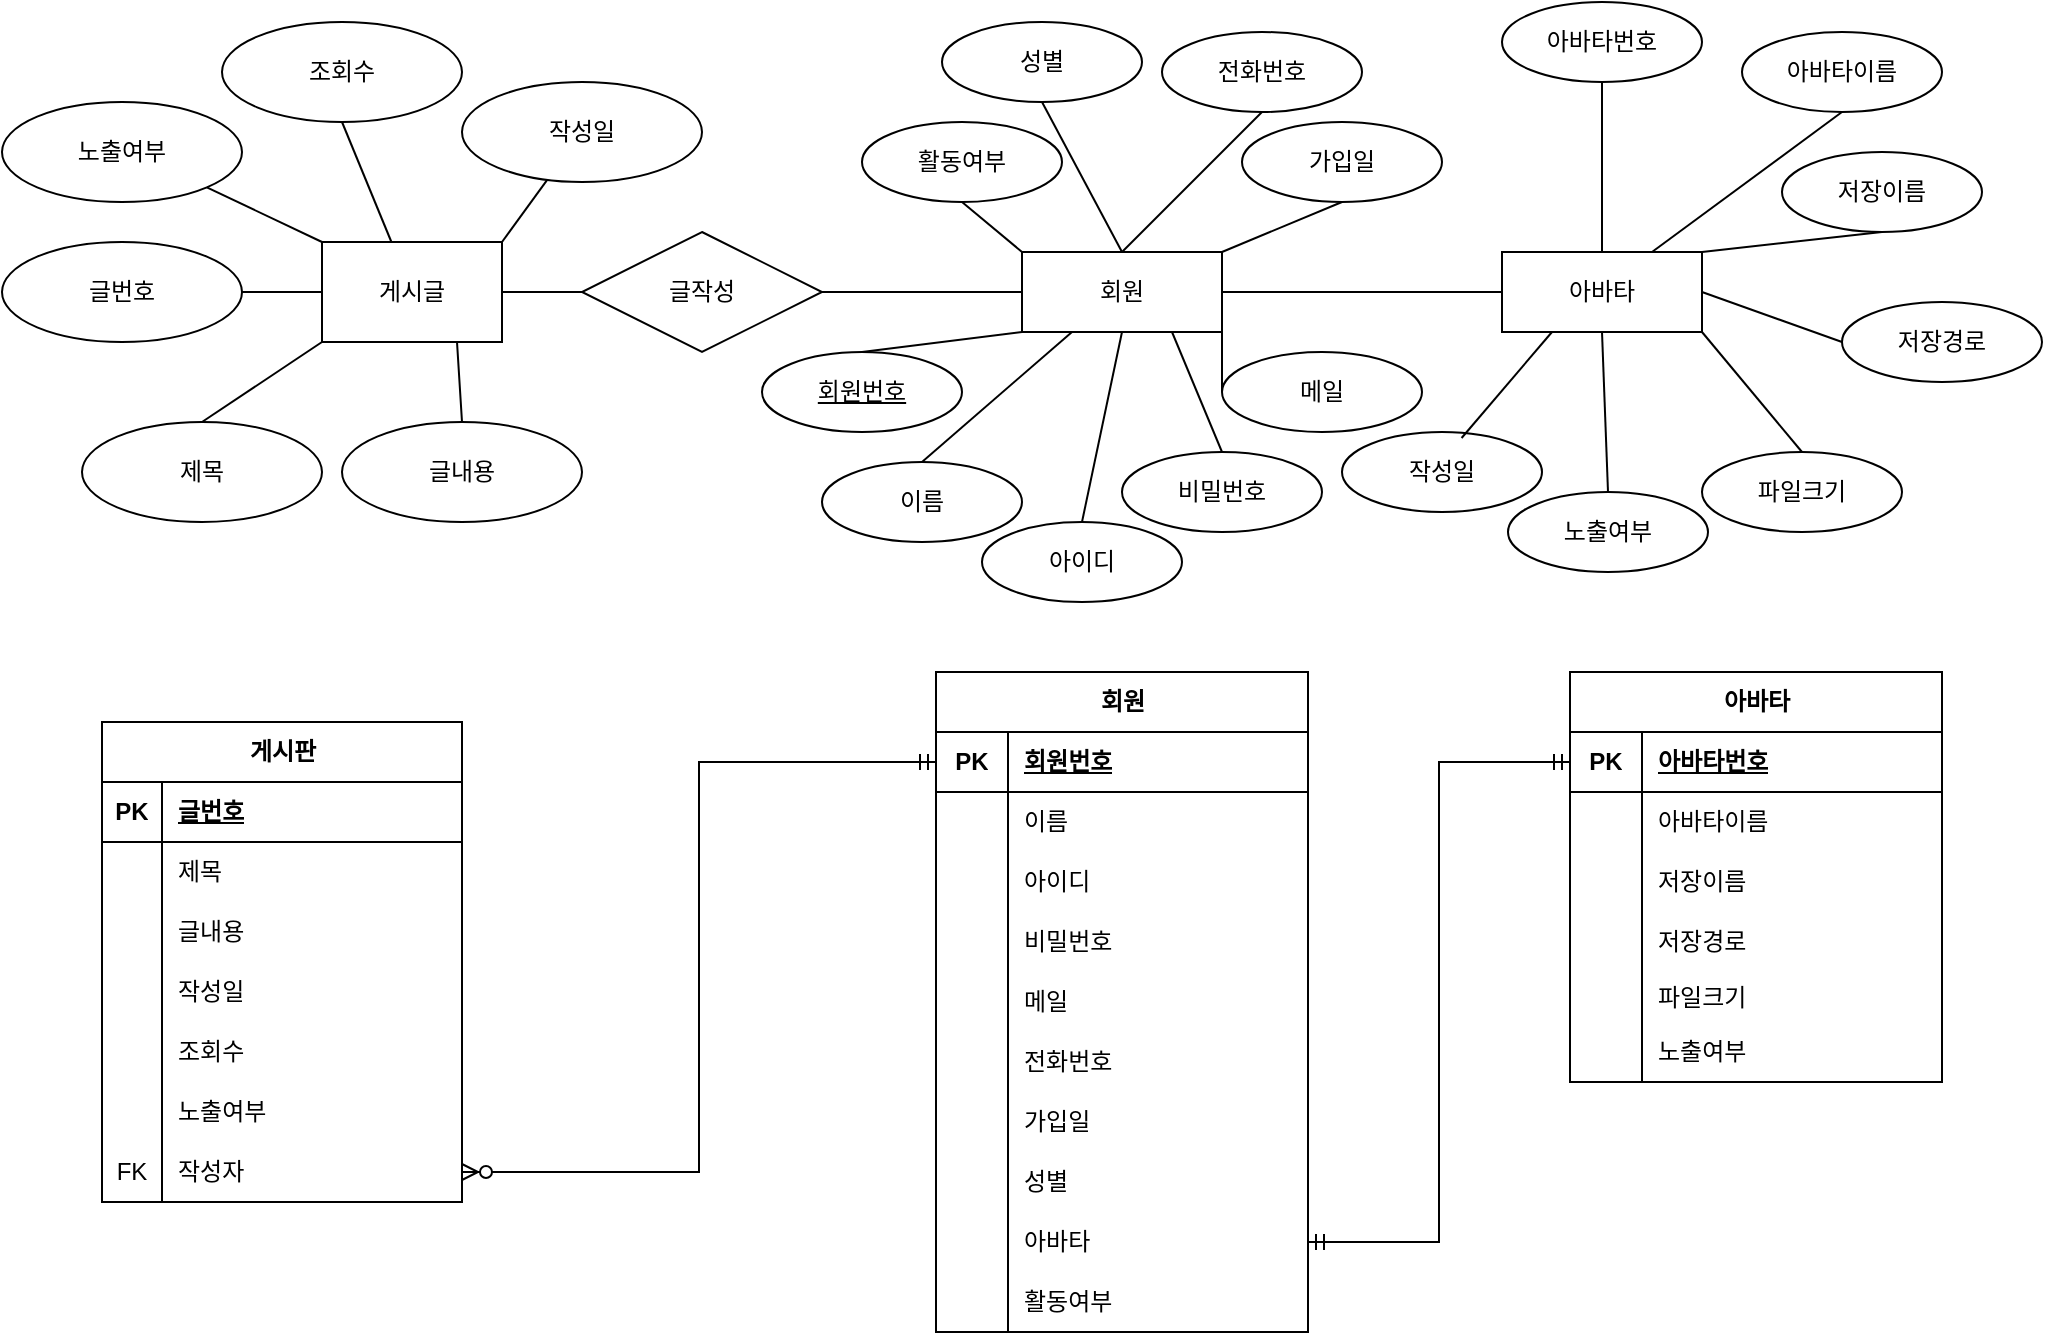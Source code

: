 <mxfile version="23.1.6" type="device">
  <diagram name="페이지-1" id="9c1DqdoFf3FLH81-kjmP">
    <mxGraphModel dx="836" dy="762" grid="1" gridSize="10" guides="1" tooltips="1" connect="1" arrows="1" fold="1" page="1" pageScale="1" pageWidth="1100" pageHeight="850" math="0" shadow="0">
      <root>
        <mxCell id="0" />
        <mxCell id="1" parent="0" />
        <mxCell id="C-pPuzgPL1uRPU92LG2Y-1" value="게시글" style="rounded=0;whiteSpace=wrap;html=1;" parent="1" vertex="1">
          <mxGeometry x="170" y="280" width="90" height="50" as="geometry" />
        </mxCell>
        <mxCell id="C-pPuzgPL1uRPU92LG2Y-3" value="제목" style="ellipse;whiteSpace=wrap;html=1;" parent="1" vertex="1">
          <mxGeometry x="50" y="370" width="120" height="50" as="geometry" />
        </mxCell>
        <mxCell id="C-pPuzgPL1uRPU92LG2Y-4" value="글내용" style="ellipse;whiteSpace=wrap;html=1;" parent="1" vertex="1">
          <mxGeometry x="180" y="370" width="120" height="50" as="geometry" />
        </mxCell>
        <mxCell id="C-pPuzgPL1uRPU92LG2Y-5" value="작성일" style="ellipse;whiteSpace=wrap;html=1;" parent="1" vertex="1">
          <mxGeometry x="240" y="200" width="120" height="50" as="geometry" />
        </mxCell>
        <mxCell id="C-pPuzgPL1uRPU92LG2Y-6" value="조회수" style="ellipse;whiteSpace=wrap;html=1;" parent="1" vertex="1">
          <mxGeometry x="120" y="170" width="120" height="50" as="geometry" />
        </mxCell>
        <mxCell id="C-pPuzgPL1uRPU92LG2Y-7" value="노출여부" style="ellipse;whiteSpace=wrap;html=1;" parent="1" vertex="1">
          <mxGeometry x="10" y="210" width="120" height="50" as="geometry" />
        </mxCell>
        <mxCell id="C-pPuzgPL1uRPU92LG2Y-8" value="글번호" style="ellipse;whiteSpace=wrap;html=1;" parent="1" vertex="1">
          <mxGeometry x="10" y="280" width="120" height="50" as="geometry" />
        </mxCell>
        <mxCell id="C-pPuzgPL1uRPU92LG2Y-10" value="" style="endArrow=none;html=1;rounded=0;exitX=0.5;exitY=1;exitDx=0;exitDy=0;" parent="1" source="C-pPuzgPL1uRPU92LG2Y-6" target="C-pPuzgPL1uRPU92LG2Y-1" edge="1">
          <mxGeometry relative="1" as="geometry">
            <mxPoint x="330" y="490" as="sourcePoint" />
            <mxPoint x="490" y="490" as="targetPoint" />
          </mxGeometry>
        </mxCell>
        <mxCell id="C-pPuzgPL1uRPU92LG2Y-11" value="" style="endArrow=none;html=1;rounded=0;exitX=1;exitY=1;exitDx=0;exitDy=0;entryX=0;entryY=0;entryDx=0;entryDy=0;" parent="1" source="C-pPuzgPL1uRPU92LG2Y-7" target="C-pPuzgPL1uRPU92LG2Y-1" edge="1">
          <mxGeometry relative="1" as="geometry">
            <mxPoint x="330" y="490" as="sourcePoint" />
            <mxPoint x="490" y="490" as="targetPoint" />
          </mxGeometry>
        </mxCell>
        <mxCell id="C-pPuzgPL1uRPU92LG2Y-12" value="" style="endArrow=none;html=1;rounded=0;exitX=1;exitY=0.5;exitDx=0;exitDy=0;entryX=0;entryY=0.5;entryDx=0;entryDy=0;" parent="1" source="C-pPuzgPL1uRPU92LG2Y-8" target="C-pPuzgPL1uRPU92LG2Y-1" edge="1">
          <mxGeometry relative="1" as="geometry">
            <mxPoint x="330" y="490" as="sourcePoint" />
            <mxPoint x="490" y="490" as="targetPoint" />
          </mxGeometry>
        </mxCell>
        <mxCell id="C-pPuzgPL1uRPU92LG2Y-14" value="" style="endArrow=none;html=1;rounded=0;exitX=0.5;exitY=0;exitDx=0;exitDy=0;entryX=0;entryY=1;entryDx=0;entryDy=0;" parent="1" source="C-pPuzgPL1uRPU92LG2Y-3" target="C-pPuzgPL1uRPU92LG2Y-1" edge="1">
          <mxGeometry relative="1" as="geometry">
            <mxPoint x="330" y="490" as="sourcePoint" />
            <mxPoint x="490" y="490" as="targetPoint" />
          </mxGeometry>
        </mxCell>
        <mxCell id="C-pPuzgPL1uRPU92LG2Y-15" value="" style="endArrow=none;html=1;rounded=0;entryX=0.5;entryY=0;entryDx=0;entryDy=0;exitX=0.75;exitY=1;exitDx=0;exitDy=0;" parent="1" source="C-pPuzgPL1uRPU92LG2Y-1" target="C-pPuzgPL1uRPU92LG2Y-4" edge="1">
          <mxGeometry relative="1" as="geometry">
            <mxPoint x="210" y="330" as="sourcePoint" />
            <mxPoint x="490" y="490" as="targetPoint" />
          </mxGeometry>
        </mxCell>
        <mxCell id="C-pPuzgPL1uRPU92LG2Y-16" value="" style="endArrow=none;html=1;rounded=0;entryX=1;entryY=0;entryDx=0;entryDy=0;" parent="1" source="C-pPuzgPL1uRPU92LG2Y-5" target="C-pPuzgPL1uRPU92LG2Y-1" edge="1">
          <mxGeometry relative="1" as="geometry">
            <mxPoint x="330" y="490" as="sourcePoint" />
            <mxPoint x="490" y="490" as="targetPoint" />
          </mxGeometry>
        </mxCell>
        <mxCell id="C-pPuzgPL1uRPU92LG2Y-18" value="글작성" style="shape=rhombus;perimeter=rhombusPerimeter;whiteSpace=wrap;html=1;align=center;" parent="1" vertex="1">
          <mxGeometry x="300" y="275" width="120" height="60" as="geometry" />
        </mxCell>
        <mxCell id="C-pPuzgPL1uRPU92LG2Y-20" value="" style="endArrow=none;html=1;rounded=0;exitX=1;exitY=0.5;exitDx=0;exitDy=0;entryX=0;entryY=0.5;entryDx=0;entryDy=0;" parent="1" source="C-pPuzgPL1uRPU92LG2Y-1" target="C-pPuzgPL1uRPU92LG2Y-18" edge="1">
          <mxGeometry relative="1" as="geometry">
            <mxPoint x="330" y="490" as="sourcePoint" />
            <mxPoint x="490" y="490" as="targetPoint" />
          </mxGeometry>
        </mxCell>
        <mxCell id="C-pPuzgPL1uRPU92LG2Y-21" value="회원" style="whiteSpace=wrap;html=1;align=center;" parent="1" vertex="1">
          <mxGeometry x="520" y="285" width="100" height="40" as="geometry" />
        </mxCell>
        <mxCell id="C-pPuzgPL1uRPU92LG2Y-23" value="이름" style="ellipse;whiteSpace=wrap;html=1;align=center;" parent="1" vertex="1">
          <mxGeometry x="420" y="390" width="100" height="40" as="geometry" />
        </mxCell>
        <mxCell id="C-pPuzgPL1uRPU92LG2Y-24" value="아이디" style="ellipse;whiteSpace=wrap;html=1;align=center;" parent="1" vertex="1">
          <mxGeometry x="500" y="420" width="100" height="40" as="geometry" />
        </mxCell>
        <mxCell id="C-pPuzgPL1uRPU92LG2Y-25" value="비밀번호" style="ellipse;whiteSpace=wrap;html=1;align=center;" parent="1" vertex="1">
          <mxGeometry x="570" y="385" width="100" height="40" as="geometry" />
        </mxCell>
        <mxCell id="C-pPuzgPL1uRPU92LG2Y-26" value="메일" style="ellipse;whiteSpace=wrap;html=1;align=center;" parent="1" vertex="1">
          <mxGeometry x="620" y="335" width="100" height="40" as="geometry" />
        </mxCell>
        <mxCell id="C-pPuzgPL1uRPU92LG2Y-28" value="전화번호" style="ellipse;whiteSpace=wrap;html=1;align=center;" parent="1" vertex="1">
          <mxGeometry x="590" y="175" width="100" height="40" as="geometry" />
        </mxCell>
        <mxCell id="C-pPuzgPL1uRPU92LG2Y-29" value="가입일" style="ellipse;whiteSpace=wrap;html=1;align=center;" parent="1" vertex="1">
          <mxGeometry x="630" y="220" width="100" height="40" as="geometry" />
        </mxCell>
        <mxCell id="C-pPuzgPL1uRPU92LG2Y-30" value="성별" style="ellipse;whiteSpace=wrap;html=1;align=center;" parent="1" vertex="1">
          <mxGeometry x="480" y="170" width="100" height="40" as="geometry" />
        </mxCell>
        <mxCell id="C-pPuzgPL1uRPU92LG2Y-31" value="활동여부" style="ellipse;whiteSpace=wrap;html=1;align=center;" parent="1" vertex="1">
          <mxGeometry x="440" y="220" width="100" height="40" as="geometry" />
        </mxCell>
        <mxCell id="C-pPuzgPL1uRPU92LG2Y-32" value="" style="endArrow=none;html=1;rounded=0;exitX=1;exitY=0.5;exitDx=0;exitDy=0;entryX=0;entryY=0.5;entryDx=0;entryDy=0;" parent="1" source="C-pPuzgPL1uRPU92LG2Y-18" target="C-pPuzgPL1uRPU92LG2Y-21" edge="1">
          <mxGeometry relative="1" as="geometry">
            <mxPoint x="330" y="440" as="sourcePoint" />
            <mxPoint x="490" y="440" as="targetPoint" />
          </mxGeometry>
        </mxCell>
        <mxCell id="C-pPuzgPL1uRPU92LG2Y-33" value="회원번호" style="ellipse;whiteSpace=wrap;html=1;align=center;fontStyle=4;" parent="1" vertex="1">
          <mxGeometry x="390" y="335" width="100" height="40" as="geometry" />
        </mxCell>
        <mxCell id="C-pPuzgPL1uRPU92LG2Y-36" value="" style="endArrow=none;html=1;rounded=0;exitX=0.5;exitY=0;exitDx=0;exitDy=0;entryX=0;entryY=1;entryDx=0;entryDy=0;" parent="1" source="C-pPuzgPL1uRPU92LG2Y-33" target="C-pPuzgPL1uRPU92LG2Y-21" edge="1">
          <mxGeometry relative="1" as="geometry">
            <mxPoint x="330" y="440" as="sourcePoint" />
            <mxPoint x="490" y="440" as="targetPoint" />
          </mxGeometry>
        </mxCell>
        <mxCell id="C-pPuzgPL1uRPU92LG2Y-37" value="" style="endArrow=none;html=1;rounded=0;exitX=0.5;exitY=0;exitDx=0;exitDy=0;entryX=0.25;entryY=1;entryDx=0;entryDy=0;" parent="1" source="C-pPuzgPL1uRPU92LG2Y-23" target="C-pPuzgPL1uRPU92LG2Y-21" edge="1">
          <mxGeometry relative="1" as="geometry">
            <mxPoint x="480" y="380" as="sourcePoint" />
            <mxPoint x="530" y="335" as="targetPoint" />
          </mxGeometry>
        </mxCell>
        <mxCell id="C-pPuzgPL1uRPU92LG2Y-38" value="" style="endArrow=none;html=1;rounded=0;exitX=0.5;exitY=0;exitDx=0;exitDy=0;entryX=0.5;entryY=1;entryDx=0;entryDy=0;" parent="1" source="C-pPuzgPL1uRPU92LG2Y-24" target="C-pPuzgPL1uRPU92LG2Y-21" edge="1">
          <mxGeometry relative="1" as="geometry">
            <mxPoint x="480" y="410" as="sourcePoint" />
            <mxPoint x="555" y="335" as="targetPoint" />
          </mxGeometry>
        </mxCell>
        <mxCell id="C-pPuzgPL1uRPU92LG2Y-39" value="" style="endArrow=none;html=1;rounded=0;exitX=0.5;exitY=0;exitDx=0;exitDy=0;entryX=0.75;entryY=1;entryDx=0;entryDy=0;" parent="1" source="C-pPuzgPL1uRPU92LG2Y-25" target="C-pPuzgPL1uRPU92LG2Y-21" edge="1">
          <mxGeometry relative="1" as="geometry">
            <mxPoint x="490" y="420" as="sourcePoint" />
            <mxPoint x="565" y="345" as="targetPoint" />
          </mxGeometry>
        </mxCell>
        <mxCell id="C-pPuzgPL1uRPU92LG2Y-40" value="" style="endArrow=none;html=1;rounded=0;exitX=0;exitY=0.5;exitDx=0;exitDy=0;entryX=1;entryY=1;entryDx=0;entryDy=0;" parent="1" source="C-pPuzgPL1uRPU92LG2Y-26" target="C-pPuzgPL1uRPU92LG2Y-21" edge="1">
          <mxGeometry relative="1" as="geometry">
            <mxPoint x="500" y="430" as="sourcePoint" />
            <mxPoint x="575" y="355" as="targetPoint" />
          </mxGeometry>
        </mxCell>
        <mxCell id="C-pPuzgPL1uRPU92LG2Y-42" value="" style="endArrow=none;html=1;rounded=0;exitX=0;exitY=0.5;exitDx=0;exitDy=0;entryX=1;entryY=0.5;entryDx=0;entryDy=0;" parent="1" source="3aatrs0VqNNqFJPfwL0Z-2" target="C-pPuzgPL1uRPU92LG2Y-21" edge="1">
          <mxGeometry relative="1" as="geometry">
            <mxPoint x="710" y="355" as="sourcePoint" />
            <mxPoint x="630" y="335" as="targetPoint" />
          </mxGeometry>
        </mxCell>
        <mxCell id="C-pPuzgPL1uRPU92LG2Y-43" value="" style="endArrow=none;html=1;rounded=0;exitX=0.5;exitY=1;exitDx=0;exitDy=0;entryX=1;entryY=0;entryDx=0;entryDy=0;" parent="1" source="C-pPuzgPL1uRPU92LG2Y-29" target="C-pPuzgPL1uRPU92LG2Y-21" edge="1">
          <mxGeometry relative="1" as="geometry">
            <mxPoint x="720" y="365" as="sourcePoint" />
            <mxPoint x="620" y="280" as="targetPoint" />
          </mxGeometry>
        </mxCell>
        <mxCell id="C-pPuzgPL1uRPU92LG2Y-45" value="" style="endArrow=none;html=1;rounded=0;exitX=0.5;exitY=1;exitDx=0;exitDy=0;entryX=0.5;entryY=0;entryDx=0;entryDy=0;" parent="1" source="C-pPuzgPL1uRPU92LG2Y-30" target="C-pPuzgPL1uRPU92LG2Y-21" edge="1">
          <mxGeometry relative="1" as="geometry">
            <mxPoint x="720" y="270" as="sourcePoint" />
            <mxPoint x="630" y="295" as="targetPoint" />
          </mxGeometry>
        </mxCell>
        <mxCell id="C-pPuzgPL1uRPU92LG2Y-46" value="" style="endArrow=none;html=1;rounded=0;exitX=0;exitY=0;exitDx=0;exitDy=0;entryX=0.5;entryY=1;entryDx=0;entryDy=0;" parent="1" source="C-pPuzgPL1uRPU92LG2Y-21" target="C-pPuzgPL1uRPU92LG2Y-31" edge="1">
          <mxGeometry relative="1" as="geometry">
            <mxPoint x="730" y="280" as="sourcePoint" />
            <mxPoint x="640" y="305" as="targetPoint" />
          </mxGeometry>
        </mxCell>
        <mxCell id="C-pPuzgPL1uRPU92LG2Y-60" value="회원" style="shape=table;startSize=30;container=1;collapsible=1;childLayout=tableLayout;fixedRows=1;rowLines=0;fontStyle=1;align=center;resizeLast=1;html=1;" parent="1" vertex="1">
          <mxGeometry x="477" y="495" width="186" height="330" as="geometry">
            <mxRectangle x="324" y="480" width="60" height="30" as="alternateBounds" />
          </mxGeometry>
        </mxCell>
        <mxCell id="C-pPuzgPL1uRPU92LG2Y-61" value="" style="shape=tableRow;horizontal=0;startSize=0;swimlaneHead=0;swimlaneBody=0;fillColor=none;collapsible=0;dropTarget=0;points=[[0,0.5],[1,0.5]];portConstraint=eastwest;top=0;left=0;right=0;bottom=1;" parent="C-pPuzgPL1uRPU92LG2Y-60" vertex="1">
          <mxGeometry y="30" width="186" height="30" as="geometry" />
        </mxCell>
        <mxCell id="C-pPuzgPL1uRPU92LG2Y-62" value="PK" style="shape=partialRectangle;connectable=0;fillColor=none;top=0;left=0;bottom=0;right=0;fontStyle=1;overflow=hidden;whiteSpace=wrap;html=1;" parent="C-pPuzgPL1uRPU92LG2Y-61" vertex="1">
          <mxGeometry width="36" height="30" as="geometry">
            <mxRectangle width="36" height="30" as="alternateBounds" />
          </mxGeometry>
        </mxCell>
        <mxCell id="C-pPuzgPL1uRPU92LG2Y-63" value="회원번호" style="shape=partialRectangle;connectable=0;fillColor=none;top=0;left=0;bottom=0;right=0;align=left;spacingLeft=6;fontStyle=5;overflow=hidden;whiteSpace=wrap;html=1;" parent="C-pPuzgPL1uRPU92LG2Y-61" vertex="1">
          <mxGeometry x="36" width="150" height="30" as="geometry">
            <mxRectangle width="150" height="30" as="alternateBounds" />
          </mxGeometry>
        </mxCell>
        <mxCell id="C-pPuzgPL1uRPU92LG2Y-64" value="" style="shape=tableRow;horizontal=0;startSize=0;swimlaneHead=0;swimlaneBody=0;fillColor=none;collapsible=0;dropTarget=0;points=[[0,0.5],[1,0.5]];portConstraint=eastwest;top=0;left=0;right=0;bottom=0;" parent="C-pPuzgPL1uRPU92LG2Y-60" vertex="1">
          <mxGeometry y="60" width="186" height="30" as="geometry" />
        </mxCell>
        <mxCell id="C-pPuzgPL1uRPU92LG2Y-65" value="" style="shape=partialRectangle;connectable=0;fillColor=none;top=0;left=0;bottom=0;right=0;editable=1;overflow=hidden;whiteSpace=wrap;html=1;" parent="C-pPuzgPL1uRPU92LG2Y-64" vertex="1">
          <mxGeometry width="36" height="30" as="geometry">
            <mxRectangle width="36" height="30" as="alternateBounds" />
          </mxGeometry>
        </mxCell>
        <mxCell id="C-pPuzgPL1uRPU92LG2Y-66" value="이름&lt;span style=&quot;white-space: pre;&quot;&gt;&#x9;&lt;/span&gt;" style="shape=partialRectangle;connectable=0;fillColor=none;top=0;left=0;bottom=0;right=0;align=left;spacingLeft=6;overflow=hidden;whiteSpace=wrap;html=1;" parent="C-pPuzgPL1uRPU92LG2Y-64" vertex="1">
          <mxGeometry x="36" width="150" height="30" as="geometry">
            <mxRectangle width="150" height="30" as="alternateBounds" />
          </mxGeometry>
        </mxCell>
        <mxCell id="C-pPuzgPL1uRPU92LG2Y-67" value="" style="shape=tableRow;horizontal=0;startSize=0;swimlaneHead=0;swimlaneBody=0;fillColor=none;collapsible=0;dropTarget=0;points=[[0,0.5],[1,0.5]];portConstraint=eastwest;top=0;left=0;right=0;bottom=0;" parent="C-pPuzgPL1uRPU92LG2Y-60" vertex="1">
          <mxGeometry y="90" width="186" height="30" as="geometry" />
        </mxCell>
        <mxCell id="C-pPuzgPL1uRPU92LG2Y-68" value="" style="shape=partialRectangle;connectable=0;fillColor=none;top=0;left=0;bottom=0;right=0;editable=1;overflow=hidden;whiteSpace=wrap;html=1;" parent="C-pPuzgPL1uRPU92LG2Y-67" vertex="1">
          <mxGeometry width="36" height="30" as="geometry">
            <mxRectangle width="36" height="30" as="alternateBounds" />
          </mxGeometry>
        </mxCell>
        <mxCell id="C-pPuzgPL1uRPU92LG2Y-69" value="아이디" style="shape=partialRectangle;connectable=0;fillColor=none;top=0;left=0;bottom=0;right=0;align=left;spacingLeft=6;overflow=hidden;whiteSpace=wrap;html=1;" parent="C-pPuzgPL1uRPU92LG2Y-67" vertex="1">
          <mxGeometry x="36" width="150" height="30" as="geometry">
            <mxRectangle width="150" height="30" as="alternateBounds" />
          </mxGeometry>
        </mxCell>
        <mxCell id="C-pPuzgPL1uRPU92LG2Y-70" value="" style="shape=tableRow;horizontal=0;startSize=0;swimlaneHead=0;swimlaneBody=0;fillColor=none;collapsible=0;dropTarget=0;points=[[0,0.5],[1,0.5]];portConstraint=eastwest;top=0;left=0;right=0;bottom=0;" parent="C-pPuzgPL1uRPU92LG2Y-60" vertex="1">
          <mxGeometry y="120" width="186" height="30" as="geometry" />
        </mxCell>
        <mxCell id="C-pPuzgPL1uRPU92LG2Y-71" value="" style="shape=partialRectangle;connectable=0;fillColor=none;top=0;left=0;bottom=0;right=0;editable=1;overflow=hidden;whiteSpace=wrap;html=1;" parent="C-pPuzgPL1uRPU92LG2Y-70" vertex="1">
          <mxGeometry width="36" height="30" as="geometry">
            <mxRectangle width="36" height="30" as="alternateBounds" />
          </mxGeometry>
        </mxCell>
        <mxCell id="C-pPuzgPL1uRPU92LG2Y-72" value="비밀번호" style="shape=partialRectangle;connectable=0;fillColor=none;top=0;left=0;bottom=0;right=0;align=left;spacingLeft=6;overflow=hidden;whiteSpace=wrap;html=1;" parent="C-pPuzgPL1uRPU92LG2Y-70" vertex="1">
          <mxGeometry x="36" width="150" height="30" as="geometry">
            <mxRectangle width="150" height="30" as="alternateBounds" />
          </mxGeometry>
        </mxCell>
        <mxCell id="C-pPuzgPL1uRPU92LG2Y-54" value="" style="shape=tableRow;horizontal=0;startSize=0;swimlaneHead=0;swimlaneBody=0;fillColor=none;collapsible=0;dropTarget=0;points=[[0,0.5],[1,0.5]];portConstraint=eastwest;top=0;left=0;right=0;bottom=0;" parent="C-pPuzgPL1uRPU92LG2Y-60" vertex="1">
          <mxGeometry y="150" width="186" height="30" as="geometry" />
        </mxCell>
        <mxCell id="C-pPuzgPL1uRPU92LG2Y-55" value="" style="shape=partialRectangle;connectable=0;fillColor=none;top=0;left=0;bottom=0;right=0;editable=1;overflow=hidden;whiteSpace=wrap;html=1;" parent="C-pPuzgPL1uRPU92LG2Y-54" vertex="1">
          <mxGeometry width="36" height="30" as="geometry">
            <mxRectangle width="36" height="30" as="alternateBounds" />
          </mxGeometry>
        </mxCell>
        <mxCell id="C-pPuzgPL1uRPU92LG2Y-56" value="메일" style="shape=partialRectangle;connectable=0;fillColor=none;top=0;left=0;bottom=0;right=0;align=left;spacingLeft=6;overflow=hidden;whiteSpace=wrap;html=1;" parent="C-pPuzgPL1uRPU92LG2Y-54" vertex="1">
          <mxGeometry x="36" width="150" height="30" as="geometry">
            <mxRectangle width="150" height="30" as="alternateBounds" />
          </mxGeometry>
        </mxCell>
        <mxCell id="C-pPuzgPL1uRPU92LG2Y-116" value="" style="shape=tableRow;horizontal=0;startSize=0;swimlaneHead=0;swimlaneBody=0;fillColor=none;collapsible=0;dropTarget=0;points=[[0,0.5],[1,0.5]];portConstraint=eastwest;top=0;left=0;right=0;bottom=0;" parent="C-pPuzgPL1uRPU92LG2Y-60" vertex="1">
          <mxGeometry y="180" width="186" height="30" as="geometry" />
        </mxCell>
        <mxCell id="C-pPuzgPL1uRPU92LG2Y-117" value="" style="shape=partialRectangle;connectable=0;fillColor=none;top=0;left=0;bottom=0;right=0;editable=1;overflow=hidden;whiteSpace=wrap;html=1;" parent="C-pPuzgPL1uRPU92LG2Y-116" vertex="1">
          <mxGeometry width="36" height="30" as="geometry">
            <mxRectangle width="36" height="30" as="alternateBounds" />
          </mxGeometry>
        </mxCell>
        <mxCell id="C-pPuzgPL1uRPU92LG2Y-118" value="전화번호" style="shape=partialRectangle;connectable=0;fillColor=none;top=0;left=0;bottom=0;right=0;align=left;spacingLeft=6;overflow=hidden;whiteSpace=wrap;html=1;" parent="C-pPuzgPL1uRPU92LG2Y-116" vertex="1">
          <mxGeometry x="36" width="150" height="30" as="geometry">
            <mxRectangle width="150" height="30" as="alternateBounds" />
          </mxGeometry>
        </mxCell>
        <mxCell id="C-pPuzgPL1uRPU92LG2Y-131" value="" style="shape=tableRow;horizontal=0;startSize=0;swimlaneHead=0;swimlaneBody=0;fillColor=none;collapsible=0;dropTarget=0;points=[[0,0.5],[1,0.5]];portConstraint=eastwest;top=0;left=0;right=0;bottom=0;" parent="C-pPuzgPL1uRPU92LG2Y-60" vertex="1">
          <mxGeometry y="210" width="186" height="30" as="geometry" />
        </mxCell>
        <mxCell id="C-pPuzgPL1uRPU92LG2Y-132" value="" style="shape=partialRectangle;connectable=0;fillColor=none;top=0;left=0;bottom=0;right=0;editable=1;overflow=hidden;whiteSpace=wrap;html=1;" parent="C-pPuzgPL1uRPU92LG2Y-131" vertex="1">
          <mxGeometry width="36" height="30" as="geometry">
            <mxRectangle width="36" height="30" as="alternateBounds" />
          </mxGeometry>
        </mxCell>
        <mxCell id="C-pPuzgPL1uRPU92LG2Y-133" value="가입일" style="shape=partialRectangle;connectable=0;fillColor=none;top=0;left=0;bottom=0;right=0;align=left;spacingLeft=6;overflow=hidden;whiteSpace=wrap;html=1;" parent="C-pPuzgPL1uRPU92LG2Y-131" vertex="1">
          <mxGeometry x="36" width="150" height="30" as="geometry">
            <mxRectangle width="150" height="30" as="alternateBounds" />
          </mxGeometry>
        </mxCell>
        <mxCell id="C-pPuzgPL1uRPU92LG2Y-134" value="" style="shape=tableRow;horizontal=0;startSize=0;swimlaneHead=0;swimlaneBody=0;fillColor=none;collapsible=0;dropTarget=0;points=[[0,0.5],[1,0.5]];portConstraint=eastwest;top=0;left=0;right=0;bottom=0;" parent="C-pPuzgPL1uRPU92LG2Y-60" vertex="1">
          <mxGeometry y="240" width="186" height="30" as="geometry" />
        </mxCell>
        <mxCell id="C-pPuzgPL1uRPU92LG2Y-135" value="" style="shape=partialRectangle;connectable=0;fillColor=none;top=0;left=0;bottom=0;right=0;editable=1;overflow=hidden;whiteSpace=wrap;html=1;" parent="C-pPuzgPL1uRPU92LG2Y-134" vertex="1">
          <mxGeometry width="36" height="30" as="geometry">
            <mxRectangle width="36" height="30" as="alternateBounds" />
          </mxGeometry>
        </mxCell>
        <mxCell id="C-pPuzgPL1uRPU92LG2Y-136" value="성별" style="shape=partialRectangle;connectable=0;fillColor=none;top=0;left=0;bottom=0;right=0;align=left;spacingLeft=6;overflow=hidden;whiteSpace=wrap;html=1;" parent="C-pPuzgPL1uRPU92LG2Y-134" vertex="1">
          <mxGeometry x="36" width="150" height="30" as="geometry">
            <mxRectangle width="150" height="30" as="alternateBounds" />
          </mxGeometry>
        </mxCell>
        <mxCell id="C-pPuzgPL1uRPU92LG2Y-169" value="" style="shape=tableRow;horizontal=0;startSize=0;swimlaneHead=0;swimlaneBody=0;fillColor=none;collapsible=0;dropTarget=0;points=[[0,0.5],[1,0.5]];portConstraint=eastwest;top=0;left=0;right=0;bottom=0;" parent="C-pPuzgPL1uRPU92LG2Y-60" vertex="1">
          <mxGeometry y="270" width="186" height="30" as="geometry" />
        </mxCell>
        <mxCell id="C-pPuzgPL1uRPU92LG2Y-170" value="" style="shape=partialRectangle;connectable=0;fillColor=none;top=0;left=0;bottom=0;right=0;editable=1;overflow=hidden;whiteSpace=wrap;html=1;" parent="C-pPuzgPL1uRPU92LG2Y-169" vertex="1">
          <mxGeometry width="36" height="30" as="geometry">
            <mxRectangle width="36" height="30" as="alternateBounds" />
          </mxGeometry>
        </mxCell>
        <mxCell id="C-pPuzgPL1uRPU92LG2Y-171" value="아바타" style="shape=partialRectangle;connectable=0;fillColor=none;top=0;left=0;bottom=0;right=0;align=left;spacingLeft=6;overflow=hidden;whiteSpace=wrap;html=1;" parent="C-pPuzgPL1uRPU92LG2Y-169" vertex="1">
          <mxGeometry x="36" width="150" height="30" as="geometry">
            <mxRectangle width="150" height="30" as="alternateBounds" />
          </mxGeometry>
        </mxCell>
        <mxCell id="C-pPuzgPL1uRPU92LG2Y-137" value="" style="shape=tableRow;horizontal=0;startSize=0;swimlaneHead=0;swimlaneBody=0;fillColor=none;collapsible=0;dropTarget=0;points=[[0,0.5],[1,0.5]];portConstraint=eastwest;top=0;left=0;right=0;bottom=0;" parent="C-pPuzgPL1uRPU92LG2Y-60" vertex="1">
          <mxGeometry y="300" width="186" height="30" as="geometry" />
        </mxCell>
        <mxCell id="C-pPuzgPL1uRPU92LG2Y-138" value="" style="shape=partialRectangle;connectable=0;fillColor=none;top=0;left=0;bottom=0;right=0;editable=1;overflow=hidden;whiteSpace=wrap;html=1;" parent="C-pPuzgPL1uRPU92LG2Y-137" vertex="1">
          <mxGeometry width="36" height="30" as="geometry">
            <mxRectangle width="36" height="30" as="alternateBounds" />
          </mxGeometry>
        </mxCell>
        <mxCell id="C-pPuzgPL1uRPU92LG2Y-139" value="활동여부" style="shape=partialRectangle;connectable=0;fillColor=none;top=0;left=0;bottom=0;right=0;align=left;spacingLeft=6;overflow=hidden;whiteSpace=wrap;html=1;" parent="C-pPuzgPL1uRPU92LG2Y-137" vertex="1">
          <mxGeometry x="36" width="150" height="30" as="geometry">
            <mxRectangle width="150" height="30" as="alternateBounds" />
          </mxGeometry>
        </mxCell>
        <mxCell id="C-pPuzgPL1uRPU92LG2Y-77" value="" style="shape=tableRow;horizontal=0;startSize=0;swimlaneHead=0;swimlaneBody=0;fillColor=none;collapsible=0;dropTarget=0;points=[[0,0.5],[1,0.5]];portConstraint=eastwest;top=0;left=0;right=0;bottom=0;" parent="1" vertex="1">
          <mxGeometry x="321" y="630" width="186" height="30" as="geometry" />
        </mxCell>
        <mxCell id="C-pPuzgPL1uRPU92LG2Y-78" value="" style="shape=partialRectangle;connectable=0;fillColor=none;top=0;left=0;bottom=0;right=0;editable=1;overflow=hidden;whiteSpace=wrap;html=1;" parent="C-pPuzgPL1uRPU92LG2Y-77" vertex="1">
          <mxGeometry width="30" height="30" as="geometry">
            <mxRectangle width="30" height="30" as="alternateBounds" />
          </mxGeometry>
        </mxCell>
        <mxCell id="C-pPuzgPL1uRPU92LG2Y-140" value="게시판" style="shape=table;startSize=30;container=1;collapsible=1;childLayout=tableLayout;fixedRows=1;rowLines=0;fontStyle=1;align=center;resizeLast=1;html=1;" parent="1" vertex="1">
          <mxGeometry x="60" y="520" width="180" height="240" as="geometry" />
        </mxCell>
        <mxCell id="C-pPuzgPL1uRPU92LG2Y-141" value="" style="shape=tableRow;horizontal=0;startSize=0;swimlaneHead=0;swimlaneBody=0;fillColor=none;collapsible=0;dropTarget=0;points=[[0,0.5],[1,0.5]];portConstraint=eastwest;top=0;left=0;right=0;bottom=1;" parent="C-pPuzgPL1uRPU92LG2Y-140" vertex="1">
          <mxGeometry y="30" width="180" height="30" as="geometry" />
        </mxCell>
        <mxCell id="C-pPuzgPL1uRPU92LG2Y-142" value="PK" style="shape=partialRectangle;connectable=0;fillColor=none;top=0;left=0;bottom=0;right=0;fontStyle=1;overflow=hidden;whiteSpace=wrap;html=1;" parent="C-pPuzgPL1uRPU92LG2Y-141" vertex="1">
          <mxGeometry width="30" height="30" as="geometry">
            <mxRectangle width="30" height="30" as="alternateBounds" />
          </mxGeometry>
        </mxCell>
        <mxCell id="C-pPuzgPL1uRPU92LG2Y-143" value="글번호" style="shape=partialRectangle;connectable=0;fillColor=none;top=0;left=0;bottom=0;right=0;align=left;spacingLeft=6;fontStyle=5;overflow=hidden;whiteSpace=wrap;html=1;" parent="C-pPuzgPL1uRPU92LG2Y-141" vertex="1">
          <mxGeometry x="30" width="150" height="30" as="geometry">
            <mxRectangle width="150" height="30" as="alternateBounds" />
          </mxGeometry>
        </mxCell>
        <mxCell id="C-pPuzgPL1uRPU92LG2Y-144" value="" style="shape=tableRow;horizontal=0;startSize=0;swimlaneHead=0;swimlaneBody=0;fillColor=none;collapsible=0;dropTarget=0;points=[[0,0.5],[1,0.5]];portConstraint=eastwest;top=0;left=0;right=0;bottom=0;" parent="C-pPuzgPL1uRPU92LG2Y-140" vertex="1">
          <mxGeometry y="60" width="180" height="30" as="geometry" />
        </mxCell>
        <mxCell id="C-pPuzgPL1uRPU92LG2Y-145" value="" style="shape=partialRectangle;connectable=0;fillColor=none;top=0;left=0;bottom=0;right=0;editable=1;overflow=hidden;whiteSpace=wrap;html=1;" parent="C-pPuzgPL1uRPU92LG2Y-144" vertex="1">
          <mxGeometry width="30" height="30" as="geometry">
            <mxRectangle width="30" height="30" as="alternateBounds" />
          </mxGeometry>
        </mxCell>
        <mxCell id="C-pPuzgPL1uRPU92LG2Y-146" value="제목" style="shape=partialRectangle;connectable=0;fillColor=none;top=0;left=0;bottom=0;right=0;align=left;spacingLeft=6;overflow=hidden;whiteSpace=wrap;html=1;" parent="C-pPuzgPL1uRPU92LG2Y-144" vertex="1">
          <mxGeometry x="30" width="150" height="30" as="geometry">
            <mxRectangle width="150" height="30" as="alternateBounds" />
          </mxGeometry>
        </mxCell>
        <mxCell id="C-pPuzgPL1uRPU92LG2Y-147" value="" style="shape=tableRow;horizontal=0;startSize=0;swimlaneHead=0;swimlaneBody=0;fillColor=none;collapsible=0;dropTarget=0;points=[[0,0.5],[1,0.5]];portConstraint=eastwest;top=0;left=0;right=0;bottom=0;" parent="C-pPuzgPL1uRPU92LG2Y-140" vertex="1">
          <mxGeometry y="90" width="180" height="30" as="geometry" />
        </mxCell>
        <mxCell id="C-pPuzgPL1uRPU92LG2Y-148" value="" style="shape=partialRectangle;connectable=0;fillColor=none;top=0;left=0;bottom=0;right=0;editable=1;overflow=hidden;whiteSpace=wrap;html=1;" parent="C-pPuzgPL1uRPU92LG2Y-147" vertex="1">
          <mxGeometry width="30" height="30" as="geometry">
            <mxRectangle width="30" height="30" as="alternateBounds" />
          </mxGeometry>
        </mxCell>
        <mxCell id="C-pPuzgPL1uRPU92LG2Y-149" value="글내용" style="shape=partialRectangle;connectable=0;fillColor=none;top=0;left=0;bottom=0;right=0;align=left;spacingLeft=6;overflow=hidden;whiteSpace=wrap;html=1;" parent="C-pPuzgPL1uRPU92LG2Y-147" vertex="1">
          <mxGeometry x="30" width="150" height="30" as="geometry">
            <mxRectangle width="150" height="30" as="alternateBounds" />
          </mxGeometry>
        </mxCell>
        <mxCell id="C-pPuzgPL1uRPU92LG2Y-150" value="" style="shape=tableRow;horizontal=0;startSize=0;swimlaneHead=0;swimlaneBody=0;fillColor=none;collapsible=0;dropTarget=0;points=[[0,0.5],[1,0.5]];portConstraint=eastwest;top=0;left=0;right=0;bottom=0;" parent="C-pPuzgPL1uRPU92LG2Y-140" vertex="1">
          <mxGeometry y="120" width="180" height="30" as="geometry" />
        </mxCell>
        <mxCell id="C-pPuzgPL1uRPU92LG2Y-151" value="" style="shape=partialRectangle;connectable=0;fillColor=none;top=0;left=0;bottom=0;right=0;editable=1;overflow=hidden;whiteSpace=wrap;html=1;" parent="C-pPuzgPL1uRPU92LG2Y-150" vertex="1">
          <mxGeometry width="30" height="30" as="geometry">
            <mxRectangle width="30" height="30" as="alternateBounds" />
          </mxGeometry>
        </mxCell>
        <mxCell id="C-pPuzgPL1uRPU92LG2Y-152" value="작성일" style="shape=partialRectangle;connectable=0;fillColor=none;top=0;left=0;bottom=0;right=0;align=left;spacingLeft=6;overflow=hidden;whiteSpace=wrap;html=1;" parent="C-pPuzgPL1uRPU92LG2Y-150" vertex="1">
          <mxGeometry x="30" width="150" height="30" as="geometry">
            <mxRectangle width="150" height="30" as="alternateBounds" />
          </mxGeometry>
        </mxCell>
        <mxCell id="C-pPuzgPL1uRPU92LG2Y-163" value="" style="shape=tableRow;horizontal=0;startSize=0;swimlaneHead=0;swimlaneBody=0;fillColor=none;collapsible=0;dropTarget=0;points=[[0,0.5],[1,0.5]];portConstraint=eastwest;top=0;left=0;right=0;bottom=0;" parent="C-pPuzgPL1uRPU92LG2Y-140" vertex="1">
          <mxGeometry y="150" width="180" height="30" as="geometry" />
        </mxCell>
        <mxCell id="C-pPuzgPL1uRPU92LG2Y-164" value="" style="shape=partialRectangle;connectable=0;fillColor=none;top=0;left=0;bottom=0;right=0;editable=1;overflow=hidden;whiteSpace=wrap;html=1;" parent="C-pPuzgPL1uRPU92LG2Y-163" vertex="1">
          <mxGeometry width="30" height="30" as="geometry">
            <mxRectangle width="30" height="30" as="alternateBounds" />
          </mxGeometry>
        </mxCell>
        <mxCell id="C-pPuzgPL1uRPU92LG2Y-165" value="조회수" style="shape=partialRectangle;connectable=0;fillColor=none;top=0;left=0;bottom=0;right=0;align=left;spacingLeft=6;overflow=hidden;whiteSpace=wrap;html=1;" parent="C-pPuzgPL1uRPU92LG2Y-163" vertex="1">
          <mxGeometry x="30" width="150" height="30" as="geometry">
            <mxRectangle width="150" height="30" as="alternateBounds" />
          </mxGeometry>
        </mxCell>
        <mxCell id="C-pPuzgPL1uRPU92LG2Y-157" value="" style="shape=tableRow;horizontal=0;startSize=0;swimlaneHead=0;swimlaneBody=0;fillColor=none;collapsible=0;dropTarget=0;points=[[0,0.5],[1,0.5]];portConstraint=eastwest;top=0;left=0;right=0;bottom=0;" parent="C-pPuzgPL1uRPU92LG2Y-140" vertex="1">
          <mxGeometry y="180" width="180" height="30" as="geometry" />
        </mxCell>
        <mxCell id="C-pPuzgPL1uRPU92LG2Y-158" value="" style="shape=partialRectangle;connectable=0;fillColor=none;top=0;left=0;bottom=0;right=0;editable=1;overflow=hidden;whiteSpace=wrap;html=1;" parent="C-pPuzgPL1uRPU92LG2Y-157" vertex="1">
          <mxGeometry width="30" height="30" as="geometry">
            <mxRectangle width="30" height="30" as="alternateBounds" />
          </mxGeometry>
        </mxCell>
        <mxCell id="C-pPuzgPL1uRPU92LG2Y-159" value="노출여부" style="shape=partialRectangle;connectable=0;fillColor=none;top=0;left=0;bottom=0;right=0;align=left;spacingLeft=6;overflow=hidden;whiteSpace=wrap;html=1;" parent="C-pPuzgPL1uRPU92LG2Y-157" vertex="1">
          <mxGeometry x="30" width="150" height="30" as="geometry">
            <mxRectangle width="150" height="30" as="alternateBounds" />
          </mxGeometry>
        </mxCell>
        <mxCell id="C-pPuzgPL1uRPU92LG2Y-154" value="" style="shape=tableRow;horizontal=0;startSize=0;swimlaneHead=0;swimlaneBody=0;fillColor=none;collapsible=0;dropTarget=0;points=[[0,0.5],[1,0.5]];portConstraint=eastwest;top=0;left=0;right=0;bottom=0;" parent="C-pPuzgPL1uRPU92LG2Y-140" vertex="1">
          <mxGeometry y="210" width="180" height="30" as="geometry" />
        </mxCell>
        <mxCell id="C-pPuzgPL1uRPU92LG2Y-155" value="FK" style="shape=partialRectangle;connectable=0;fillColor=none;top=0;left=0;bottom=0;right=0;fontStyle=0;overflow=hidden;whiteSpace=wrap;html=1;" parent="C-pPuzgPL1uRPU92LG2Y-154" vertex="1">
          <mxGeometry width="30" height="30" as="geometry">
            <mxRectangle width="30" height="30" as="alternateBounds" />
          </mxGeometry>
        </mxCell>
        <mxCell id="C-pPuzgPL1uRPU92LG2Y-156" value="작성자" style="shape=partialRectangle;connectable=0;fillColor=none;top=0;left=0;bottom=0;right=0;align=left;spacingLeft=6;fontStyle=0;overflow=hidden;whiteSpace=wrap;html=1;" parent="C-pPuzgPL1uRPU92LG2Y-154" vertex="1">
          <mxGeometry x="30" width="150" height="30" as="geometry">
            <mxRectangle width="150" height="30" as="alternateBounds" />
          </mxGeometry>
        </mxCell>
        <mxCell id="C-pPuzgPL1uRPU92LG2Y-166" value="" style="edgeStyle=orthogonalEdgeStyle;fontSize=12;html=1;endArrow=ERzeroToMany;startArrow=ERmandOne;rounded=0;exitX=0;exitY=0.5;exitDx=0;exitDy=0;entryX=1;entryY=0.5;entryDx=0;entryDy=0;" parent="1" source="C-pPuzgPL1uRPU92LG2Y-61" target="C-pPuzgPL1uRPU92LG2Y-154" edge="1">
          <mxGeometry width="100" height="100" relative="1" as="geometry">
            <mxPoint x="360" y="550" as="sourcePoint" />
            <mxPoint x="460" y="450" as="targetPoint" />
          </mxGeometry>
        </mxCell>
        <mxCell id="C-pPuzgPL1uRPU92LG2Y-168" value="" style="endArrow=none;html=1;rounded=0;exitX=0.5;exitY=1;exitDx=0;exitDy=0;entryX=0.5;entryY=0;entryDx=0;entryDy=0;" parent="1" source="C-pPuzgPL1uRPU92LG2Y-28" target="C-pPuzgPL1uRPU92LG2Y-21" edge="1">
          <mxGeometry relative="1" as="geometry">
            <mxPoint x="690.0" y="120" as="sourcePoint" />
            <mxPoint x="590" y="280" as="targetPoint" />
          </mxGeometry>
        </mxCell>
        <mxCell id="3aatrs0VqNNqFJPfwL0Z-2" value="아바타" style="whiteSpace=wrap;html=1;align=center;" vertex="1" parent="1">
          <mxGeometry x="760" y="285" width="100" height="40" as="geometry" />
        </mxCell>
        <mxCell id="3aatrs0VqNNqFJPfwL0Z-3" value="저장경로" style="ellipse;whiteSpace=wrap;html=1;align=center;" vertex="1" parent="1">
          <mxGeometry x="930" y="310" width="100" height="40" as="geometry" />
        </mxCell>
        <mxCell id="3aatrs0VqNNqFJPfwL0Z-4" value="저장이름" style="ellipse;whiteSpace=wrap;html=1;align=center;" vertex="1" parent="1">
          <mxGeometry x="900" y="235" width="100" height="40" as="geometry" />
        </mxCell>
        <mxCell id="3aatrs0VqNNqFJPfwL0Z-5" value="아바타이름" style="ellipse;whiteSpace=wrap;html=1;align=center;" vertex="1" parent="1">
          <mxGeometry x="880" y="175" width="100" height="40" as="geometry" />
        </mxCell>
        <mxCell id="3aatrs0VqNNqFJPfwL0Z-6" value="파일크기" style="ellipse;whiteSpace=wrap;html=1;align=center;" vertex="1" parent="1">
          <mxGeometry x="860" y="385" width="100" height="40" as="geometry" />
        </mxCell>
        <mxCell id="3aatrs0VqNNqFJPfwL0Z-7" value="아바타번호" style="ellipse;whiteSpace=wrap;html=1;align=center;" vertex="1" parent="1">
          <mxGeometry x="760" y="160" width="100" height="40" as="geometry" />
        </mxCell>
        <mxCell id="3aatrs0VqNNqFJPfwL0Z-8" value="노출여부" style="ellipse;whiteSpace=wrap;html=1;align=center;" vertex="1" parent="1">
          <mxGeometry x="763" y="405" width="100" height="40" as="geometry" />
        </mxCell>
        <mxCell id="3aatrs0VqNNqFJPfwL0Z-10" value="" style="endArrow=none;html=1;rounded=0;entryX=0.5;entryY=1;entryDx=0;entryDy=0;exitX=0.5;exitY=0;exitDx=0;exitDy=0;" edge="1" parent="1" source="3aatrs0VqNNqFJPfwL0Z-8" target="3aatrs0VqNNqFJPfwL0Z-2">
          <mxGeometry relative="1" as="geometry">
            <mxPoint x="670" y="380" as="sourcePoint" />
            <mxPoint x="830" y="380" as="targetPoint" />
          </mxGeometry>
        </mxCell>
        <mxCell id="3aatrs0VqNNqFJPfwL0Z-11" value="" style="endArrow=none;html=1;rounded=0;entryX=1;entryY=1;entryDx=0;entryDy=0;exitX=0.5;exitY=0;exitDx=0;exitDy=0;" edge="1" parent="1" source="3aatrs0VqNNqFJPfwL0Z-6" target="3aatrs0VqNNqFJPfwL0Z-2">
          <mxGeometry relative="1" as="geometry">
            <mxPoint x="800" y="410" as="sourcePoint" />
            <mxPoint x="820" y="335" as="targetPoint" />
          </mxGeometry>
        </mxCell>
        <mxCell id="3aatrs0VqNNqFJPfwL0Z-12" value="" style="endArrow=none;html=1;rounded=0;entryX=1;entryY=0.5;entryDx=0;entryDy=0;exitX=0;exitY=0.5;exitDx=0;exitDy=0;" edge="1" parent="1" source="3aatrs0VqNNqFJPfwL0Z-3" target="3aatrs0VqNNqFJPfwL0Z-2">
          <mxGeometry relative="1" as="geometry">
            <mxPoint x="810" y="420" as="sourcePoint" />
            <mxPoint x="830" y="345" as="targetPoint" />
          </mxGeometry>
        </mxCell>
        <mxCell id="3aatrs0VqNNqFJPfwL0Z-13" value="" style="endArrow=none;html=1;rounded=0;entryX=1;entryY=0;entryDx=0;entryDy=0;exitX=0.5;exitY=1;exitDx=0;exitDy=0;" edge="1" parent="1" source="3aatrs0VqNNqFJPfwL0Z-4" target="3aatrs0VqNNqFJPfwL0Z-2">
          <mxGeometry relative="1" as="geometry">
            <mxPoint x="820" y="430" as="sourcePoint" />
            <mxPoint x="840" y="355" as="targetPoint" />
          </mxGeometry>
        </mxCell>
        <mxCell id="3aatrs0VqNNqFJPfwL0Z-14" value="" style="endArrow=none;html=1;rounded=0;entryX=0.75;entryY=0;entryDx=0;entryDy=0;exitX=0.5;exitY=1;exitDx=0;exitDy=0;" edge="1" parent="1" source="3aatrs0VqNNqFJPfwL0Z-5" target="3aatrs0VqNNqFJPfwL0Z-2">
          <mxGeometry relative="1" as="geometry">
            <mxPoint x="830" y="440" as="sourcePoint" />
            <mxPoint x="850" y="365" as="targetPoint" />
          </mxGeometry>
        </mxCell>
        <mxCell id="3aatrs0VqNNqFJPfwL0Z-15" value="" style="endArrow=none;html=1;rounded=0;entryX=0.5;entryY=1;entryDx=0;entryDy=0;exitX=0.5;exitY=0;exitDx=0;exitDy=0;" edge="1" parent="1" source="3aatrs0VqNNqFJPfwL0Z-2" target="3aatrs0VqNNqFJPfwL0Z-7">
          <mxGeometry relative="1" as="geometry">
            <mxPoint x="840" y="450" as="sourcePoint" />
            <mxPoint x="860" y="375" as="targetPoint" />
          </mxGeometry>
        </mxCell>
        <mxCell id="3aatrs0VqNNqFJPfwL0Z-17" value="아바타" style="shape=table;startSize=30;container=1;collapsible=1;childLayout=tableLayout;fixedRows=1;rowLines=0;fontStyle=1;align=center;resizeLast=1;html=1;" vertex="1" parent="1">
          <mxGeometry x="794" y="495" width="186" height="205" as="geometry">
            <mxRectangle x="324" y="480" width="60" height="30" as="alternateBounds" />
          </mxGeometry>
        </mxCell>
        <mxCell id="3aatrs0VqNNqFJPfwL0Z-18" value="" style="shape=tableRow;horizontal=0;startSize=0;swimlaneHead=0;swimlaneBody=0;fillColor=none;collapsible=0;dropTarget=0;points=[[0,0.5],[1,0.5]];portConstraint=eastwest;top=0;left=0;right=0;bottom=1;" vertex="1" parent="3aatrs0VqNNqFJPfwL0Z-17">
          <mxGeometry y="30" width="186" height="30" as="geometry" />
        </mxCell>
        <mxCell id="3aatrs0VqNNqFJPfwL0Z-19" value="PK" style="shape=partialRectangle;connectable=0;fillColor=none;top=0;left=0;bottom=0;right=0;fontStyle=1;overflow=hidden;whiteSpace=wrap;html=1;" vertex="1" parent="3aatrs0VqNNqFJPfwL0Z-18">
          <mxGeometry width="36" height="30" as="geometry">
            <mxRectangle width="36" height="30" as="alternateBounds" />
          </mxGeometry>
        </mxCell>
        <mxCell id="3aatrs0VqNNqFJPfwL0Z-20" value="아바타번호" style="shape=partialRectangle;connectable=0;fillColor=none;top=0;left=0;bottom=0;right=0;align=left;spacingLeft=6;fontStyle=5;overflow=hidden;whiteSpace=wrap;html=1;" vertex="1" parent="3aatrs0VqNNqFJPfwL0Z-18">
          <mxGeometry x="36" width="150" height="30" as="geometry">
            <mxRectangle width="150" height="30" as="alternateBounds" />
          </mxGeometry>
        </mxCell>
        <mxCell id="3aatrs0VqNNqFJPfwL0Z-21" value="" style="shape=tableRow;horizontal=0;startSize=0;swimlaneHead=0;swimlaneBody=0;fillColor=none;collapsible=0;dropTarget=0;points=[[0,0.5],[1,0.5]];portConstraint=eastwest;top=0;left=0;right=0;bottom=0;" vertex="1" parent="3aatrs0VqNNqFJPfwL0Z-17">
          <mxGeometry y="60" width="186" height="30" as="geometry" />
        </mxCell>
        <mxCell id="3aatrs0VqNNqFJPfwL0Z-22" value="" style="shape=partialRectangle;connectable=0;fillColor=none;top=0;left=0;bottom=0;right=0;editable=1;overflow=hidden;whiteSpace=wrap;html=1;" vertex="1" parent="3aatrs0VqNNqFJPfwL0Z-21">
          <mxGeometry width="36" height="30" as="geometry">
            <mxRectangle width="36" height="30" as="alternateBounds" />
          </mxGeometry>
        </mxCell>
        <mxCell id="3aatrs0VqNNqFJPfwL0Z-23" value="아바타이름" style="shape=partialRectangle;connectable=0;fillColor=none;top=0;left=0;bottom=0;right=0;align=left;spacingLeft=6;overflow=hidden;whiteSpace=wrap;html=1;" vertex="1" parent="3aatrs0VqNNqFJPfwL0Z-21">
          <mxGeometry x="36" width="150" height="30" as="geometry">
            <mxRectangle width="150" height="30" as="alternateBounds" />
          </mxGeometry>
        </mxCell>
        <mxCell id="3aatrs0VqNNqFJPfwL0Z-24" value="" style="shape=tableRow;horizontal=0;startSize=0;swimlaneHead=0;swimlaneBody=0;fillColor=none;collapsible=0;dropTarget=0;points=[[0,0.5],[1,0.5]];portConstraint=eastwest;top=0;left=0;right=0;bottom=0;" vertex="1" parent="3aatrs0VqNNqFJPfwL0Z-17">
          <mxGeometry y="90" width="186" height="30" as="geometry" />
        </mxCell>
        <mxCell id="3aatrs0VqNNqFJPfwL0Z-25" value="" style="shape=partialRectangle;connectable=0;fillColor=none;top=0;left=0;bottom=0;right=0;editable=1;overflow=hidden;whiteSpace=wrap;html=1;" vertex="1" parent="3aatrs0VqNNqFJPfwL0Z-24">
          <mxGeometry width="36" height="30" as="geometry">
            <mxRectangle width="36" height="30" as="alternateBounds" />
          </mxGeometry>
        </mxCell>
        <mxCell id="3aatrs0VqNNqFJPfwL0Z-26" value="저장이름" style="shape=partialRectangle;connectable=0;fillColor=none;top=0;left=0;bottom=0;right=0;align=left;spacingLeft=6;overflow=hidden;whiteSpace=wrap;html=1;" vertex="1" parent="3aatrs0VqNNqFJPfwL0Z-24">
          <mxGeometry x="36" width="150" height="30" as="geometry">
            <mxRectangle width="150" height="30" as="alternateBounds" />
          </mxGeometry>
        </mxCell>
        <mxCell id="3aatrs0VqNNqFJPfwL0Z-27" value="" style="shape=tableRow;horizontal=0;startSize=0;swimlaneHead=0;swimlaneBody=0;fillColor=none;collapsible=0;dropTarget=0;points=[[0,0.5],[1,0.5]];portConstraint=eastwest;top=0;left=0;right=0;bottom=0;" vertex="1" parent="3aatrs0VqNNqFJPfwL0Z-17">
          <mxGeometry y="120" width="186" height="30" as="geometry" />
        </mxCell>
        <mxCell id="3aatrs0VqNNqFJPfwL0Z-28" value="" style="shape=partialRectangle;connectable=0;fillColor=none;top=0;left=0;bottom=0;right=0;editable=1;overflow=hidden;whiteSpace=wrap;html=1;" vertex="1" parent="3aatrs0VqNNqFJPfwL0Z-27">
          <mxGeometry width="36" height="30" as="geometry">
            <mxRectangle width="36" height="30" as="alternateBounds" />
          </mxGeometry>
        </mxCell>
        <mxCell id="3aatrs0VqNNqFJPfwL0Z-29" value="저장경로" style="shape=partialRectangle;connectable=0;fillColor=none;top=0;left=0;bottom=0;right=0;align=left;spacingLeft=6;overflow=hidden;whiteSpace=wrap;html=1;" vertex="1" parent="3aatrs0VqNNqFJPfwL0Z-27">
          <mxGeometry x="36" width="150" height="30" as="geometry">
            <mxRectangle width="150" height="30" as="alternateBounds" />
          </mxGeometry>
        </mxCell>
        <mxCell id="3aatrs0VqNNqFJPfwL0Z-30" value="" style="shape=tableRow;horizontal=0;startSize=0;swimlaneHead=0;swimlaneBody=0;fillColor=none;collapsible=0;dropTarget=0;points=[[0,0.5],[1,0.5]];portConstraint=eastwest;top=0;left=0;right=0;bottom=0;" vertex="1" parent="3aatrs0VqNNqFJPfwL0Z-17">
          <mxGeometry y="150" width="186" height="25" as="geometry" />
        </mxCell>
        <mxCell id="3aatrs0VqNNqFJPfwL0Z-31" value="" style="shape=partialRectangle;connectable=0;fillColor=none;top=0;left=0;bottom=0;right=0;editable=1;overflow=hidden;whiteSpace=wrap;html=1;" vertex="1" parent="3aatrs0VqNNqFJPfwL0Z-30">
          <mxGeometry width="36" height="25" as="geometry">
            <mxRectangle width="36" height="25" as="alternateBounds" />
          </mxGeometry>
        </mxCell>
        <mxCell id="3aatrs0VqNNqFJPfwL0Z-32" value="파일크기" style="shape=partialRectangle;connectable=0;fillColor=none;top=0;left=0;bottom=0;right=0;align=left;spacingLeft=6;overflow=hidden;whiteSpace=wrap;html=1;" vertex="1" parent="3aatrs0VqNNqFJPfwL0Z-30">
          <mxGeometry x="36" width="150" height="25" as="geometry">
            <mxRectangle width="150" height="25" as="alternateBounds" />
          </mxGeometry>
        </mxCell>
        <mxCell id="3aatrs0VqNNqFJPfwL0Z-33" value="" style="shape=tableRow;horizontal=0;startSize=0;swimlaneHead=0;swimlaneBody=0;fillColor=none;collapsible=0;dropTarget=0;points=[[0,0.5],[1,0.5]];portConstraint=eastwest;top=0;left=0;right=0;bottom=0;" vertex="1" parent="3aatrs0VqNNqFJPfwL0Z-17">
          <mxGeometry y="175" width="186" height="30" as="geometry" />
        </mxCell>
        <mxCell id="3aatrs0VqNNqFJPfwL0Z-34" value="" style="shape=partialRectangle;connectable=0;fillColor=none;top=0;left=0;bottom=0;right=0;editable=1;overflow=hidden;whiteSpace=wrap;html=1;" vertex="1" parent="3aatrs0VqNNqFJPfwL0Z-33">
          <mxGeometry width="36" height="30" as="geometry">
            <mxRectangle width="36" height="30" as="alternateBounds" />
          </mxGeometry>
        </mxCell>
        <mxCell id="3aatrs0VqNNqFJPfwL0Z-35" value="노출여부" style="shape=partialRectangle;connectable=0;fillColor=none;top=0;left=0;bottom=0;right=0;align=left;spacingLeft=6;overflow=hidden;whiteSpace=wrap;html=1;" vertex="1" parent="3aatrs0VqNNqFJPfwL0Z-33">
          <mxGeometry x="36" width="150" height="30" as="geometry">
            <mxRectangle width="150" height="30" as="alternateBounds" />
          </mxGeometry>
        </mxCell>
        <mxCell id="3aatrs0VqNNqFJPfwL0Z-48" value="" style="edgeStyle=orthogonalEdgeStyle;fontSize=12;html=1;endArrow=ERmandOne;startArrow=ERmandOne;rounded=0;entryX=0;entryY=0.5;entryDx=0;entryDy=0;" edge="1" parent="1" source="C-pPuzgPL1uRPU92LG2Y-169" target="3aatrs0VqNNqFJPfwL0Z-18">
          <mxGeometry width="100" height="100" relative="1" as="geometry">
            <mxPoint x="570" y="540" as="sourcePoint" />
            <mxPoint x="670" y="440" as="targetPoint" />
          </mxGeometry>
        </mxCell>
        <mxCell id="3aatrs0VqNNqFJPfwL0Z-49" value="작성일" style="ellipse;whiteSpace=wrap;html=1;align=center;" vertex="1" parent="1">
          <mxGeometry x="680" y="375" width="100" height="40" as="geometry" />
        </mxCell>
        <mxCell id="3aatrs0VqNNqFJPfwL0Z-50" value="" style="endArrow=none;html=1;rounded=0;entryX=0.25;entryY=1;entryDx=0;entryDy=0;exitX=0.598;exitY=0.075;exitDx=0;exitDy=0;exitPerimeter=0;" edge="1" parent="1" source="3aatrs0VqNNqFJPfwL0Z-49" target="3aatrs0VqNNqFJPfwL0Z-2">
          <mxGeometry relative="1" as="geometry">
            <mxPoint x="823" y="415" as="sourcePoint" />
            <mxPoint x="820" y="335" as="targetPoint" />
          </mxGeometry>
        </mxCell>
      </root>
    </mxGraphModel>
  </diagram>
</mxfile>

